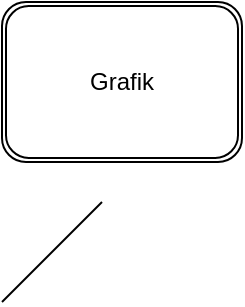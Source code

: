 <mxfile version="12.1.2" pages="1"><diagram id="u6zka9wzI_4Wry0WF2vz" name="Page-1"><mxGraphModel dx="1024" dy="485" grid="1" gridSize="10" guides="1" tooltips="1" connect="1" arrows="1" fold="1" page="1" pageScale="1" pageWidth="827" pageHeight="1169" math="0" shadow="0"><root><mxCell id="0"/><mxCell id="1" parent="0"/><mxCell id="Or-K0SwKMzbdP3RWGQOu-1" value="Grafik" style="shape=ext;double=1;rounded=1;whiteSpace=wrap;html=1;" vertex="1" parent="1"><mxGeometry x="270" y="140" width="120" height="80" as="geometry"/></mxCell><mxCell id="Or-K0SwKMzbdP3RWGQOu-2" value="" style="endArrow=none;html=1;" edge="1" parent="1"><mxGeometry width="50" height="50" relative="1" as="geometry"><mxPoint x="270" y="290" as="sourcePoint"/><mxPoint x="320" y="240" as="targetPoint"/></mxGeometry></mxCell></root></mxGraphModel></diagram></mxfile>